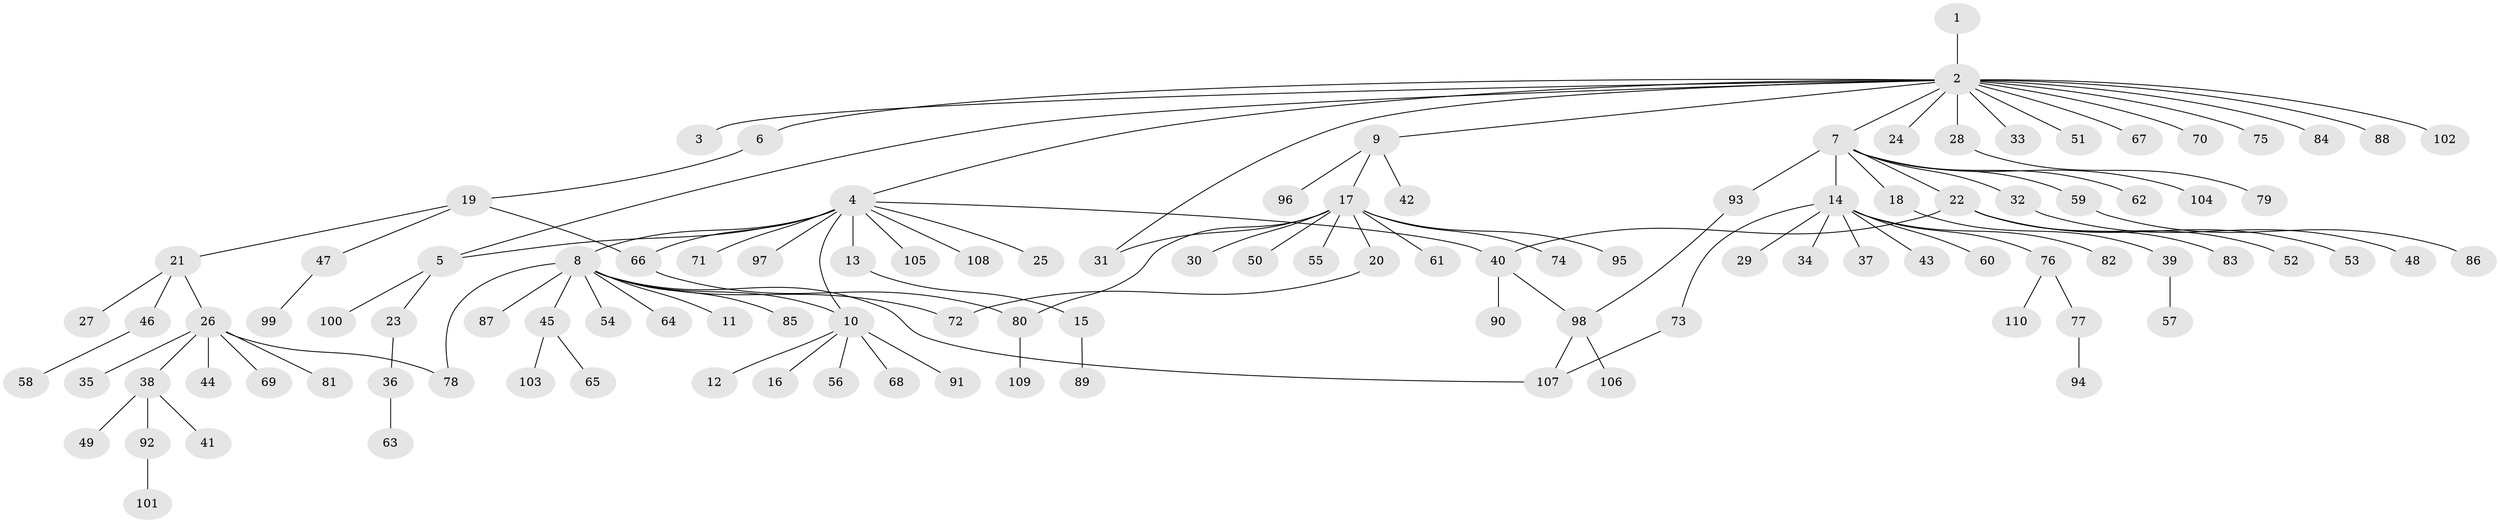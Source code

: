 // Generated by graph-tools (version 1.1) at 2025/48/03/09/25 04:48:40]
// undirected, 110 vertices, 120 edges
graph export_dot {
graph [start="1"]
  node [color=gray90,style=filled];
  1;
  2;
  3;
  4;
  5;
  6;
  7;
  8;
  9;
  10;
  11;
  12;
  13;
  14;
  15;
  16;
  17;
  18;
  19;
  20;
  21;
  22;
  23;
  24;
  25;
  26;
  27;
  28;
  29;
  30;
  31;
  32;
  33;
  34;
  35;
  36;
  37;
  38;
  39;
  40;
  41;
  42;
  43;
  44;
  45;
  46;
  47;
  48;
  49;
  50;
  51;
  52;
  53;
  54;
  55;
  56;
  57;
  58;
  59;
  60;
  61;
  62;
  63;
  64;
  65;
  66;
  67;
  68;
  69;
  70;
  71;
  72;
  73;
  74;
  75;
  76;
  77;
  78;
  79;
  80;
  81;
  82;
  83;
  84;
  85;
  86;
  87;
  88;
  89;
  90;
  91;
  92;
  93;
  94;
  95;
  96;
  97;
  98;
  99;
  100;
  101;
  102;
  103;
  104;
  105;
  106;
  107;
  108;
  109;
  110;
  1 -- 2;
  2 -- 3;
  2 -- 4;
  2 -- 5;
  2 -- 6;
  2 -- 7;
  2 -- 9;
  2 -- 24;
  2 -- 28;
  2 -- 31;
  2 -- 33;
  2 -- 51;
  2 -- 67;
  2 -- 70;
  2 -- 75;
  2 -- 84;
  2 -- 88;
  2 -- 102;
  4 -- 5;
  4 -- 8;
  4 -- 10;
  4 -- 13;
  4 -- 25;
  4 -- 40;
  4 -- 66;
  4 -- 71;
  4 -- 97;
  4 -- 105;
  4 -- 108;
  5 -- 23;
  5 -- 100;
  6 -- 19;
  7 -- 14;
  7 -- 18;
  7 -- 22;
  7 -- 32;
  7 -- 59;
  7 -- 62;
  7 -- 93;
  7 -- 104;
  8 -- 10;
  8 -- 11;
  8 -- 45;
  8 -- 54;
  8 -- 64;
  8 -- 72;
  8 -- 78;
  8 -- 85;
  8 -- 87;
  8 -- 107;
  9 -- 17;
  9 -- 42;
  9 -- 96;
  10 -- 12;
  10 -- 16;
  10 -- 56;
  10 -- 68;
  10 -- 91;
  13 -- 15;
  14 -- 29;
  14 -- 34;
  14 -- 37;
  14 -- 43;
  14 -- 60;
  14 -- 73;
  14 -- 76;
  14 -- 82;
  15 -- 89;
  17 -- 20;
  17 -- 30;
  17 -- 31;
  17 -- 50;
  17 -- 55;
  17 -- 61;
  17 -- 74;
  17 -- 80;
  17 -- 95;
  18 -- 39;
  19 -- 21;
  19 -- 47;
  19 -- 66;
  20 -- 72;
  21 -- 26;
  21 -- 27;
  21 -- 46;
  22 -- 40;
  22 -- 52;
  22 -- 53;
  22 -- 83;
  23 -- 36;
  26 -- 35;
  26 -- 38;
  26 -- 44;
  26 -- 69;
  26 -- 78;
  26 -- 81;
  28 -- 79;
  32 -- 48;
  36 -- 63;
  38 -- 41;
  38 -- 49;
  38 -- 92;
  39 -- 57;
  40 -- 90;
  40 -- 98;
  45 -- 65;
  45 -- 103;
  46 -- 58;
  47 -- 99;
  59 -- 86;
  66 -- 80;
  73 -- 107;
  76 -- 77;
  76 -- 110;
  77 -- 94;
  80 -- 109;
  92 -- 101;
  93 -- 98;
  98 -- 106;
  98 -- 107;
}
